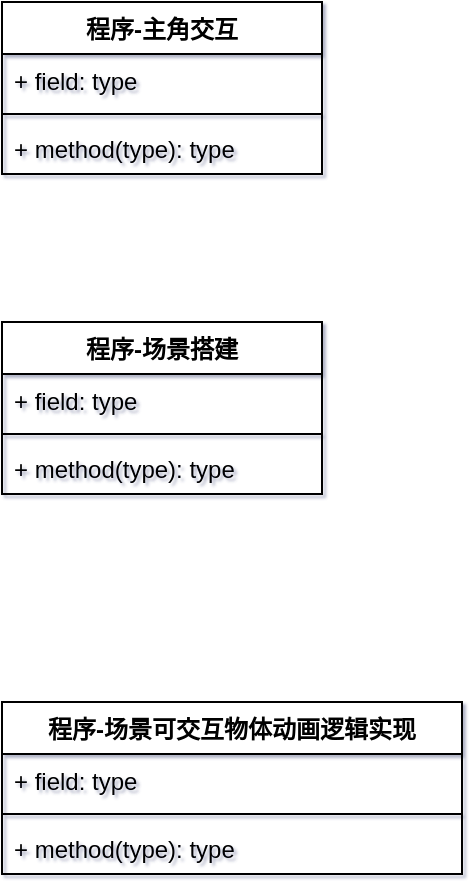 <mxfile version="26.0.16" pages="4">
  <diagram name="基础分工" id="ZhmZTOrXltv5evSr5LJi">
    <mxGraphModel dx="1012" dy="595" grid="1" gridSize="10" guides="1" tooltips="1" connect="1" arrows="1" fold="1" page="0" pageScale="1" pageWidth="827" pageHeight="1169" background="#FFFFFF" math="0" shadow="1">
      <root>
        <mxCell id="0" />
        <mxCell id="1" parent="0" />
        <mxCell id="pUHc3qH6SCv7aCTWkzH2-16" value="程序-主角交互" style="swimlane;fontStyle=1;align=center;verticalAlign=top;childLayout=stackLayout;horizontal=1;startSize=26;horizontalStack=0;resizeParent=1;resizeParentMax=0;resizeLast=0;collapsible=1;marginBottom=0;whiteSpace=wrap;html=1;" parent="1" vertex="1">
          <mxGeometry x="160" y="250" width="160" height="86" as="geometry" />
        </mxCell>
        <mxCell id="pUHc3qH6SCv7aCTWkzH2-17" value="+ field: type" style="text;strokeColor=none;fillColor=none;align=left;verticalAlign=top;spacingLeft=4;spacingRight=4;overflow=hidden;rotatable=0;points=[[0,0.5],[1,0.5]];portConstraint=eastwest;whiteSpace=wrap;html=1;" parent="pUHc3qH6SCv7aCTWkzH2-16" vertex="1">
          <mxGeometry y="26" width="160" height="26" as="geometry" />
        </mxCell>
        <mxCell id="pUHc3qH6SCv7aCTWkzH2-18" value="" style="line;strokeWidth=1;fillColor=none;align=left;verticalAlign=middle;spacingTop=-1;spacingLeft=3;spacingRight=3;rotatable=0;labelPosition=right;points=[];portConstraint=eastwest;strokeColor=inherit;" parent="pUHc3qH6SCv7aCTWkzH2-16" vertex="1">
          <mxGeometry y="52" width="160" height="8" as="geometry" />
        </mxCell>
        <mxCell id="pUHc3qH6SCv7aCTWkzH2-19" value="+ method(type): type" style="text;strokeColor=none;fillColor=none;align=left;verticalAlign=top;spacingLeft=4;spacingRight=4;overflow=hidden;rotatable=0;points=[[0,0.5],[1,0.5]];portConstraint=eastwest;whiteSpace=wrap;html=1;" parent="pUHc3qH6SCv7aCTWkzH2-16" vertex="1">
          <mxGeometry y="60" width="160" height="26" as="geometry" />
        </mxCell>
        <mxCell id="pUHc3qH6SCv7aCTWkzH2-20" value="程序-场景搭建" style="swimlane;fontStyle=1;align=center;verticalAlign=top;childLayout=stackLayout;horizontal=1;startSize=26;horizontalStack=0;resizeParent=1;resizeParentMax=0;resizeLast=0;collapsible=1;marginBottom=0;whiteSpace=wrap;html=1;" parent="1" vertex="1">
          <mxGeometry x="160" y="410" width="160" height="86" as="geometry" />
        </mxCell>
        <mxCell id="pUHc3qH6SCv7aCTWkzH2-21" value="+ field: type" style="text;strokeColor=none;fillColor=none;align=left;verticalAlign=top;spacingLeft=4;spacingRight=4;overflow=hidden;rotatable=0;points=[[0,0.5],[1,0.5]];portConstraint=eastwest;whiteSpace=wrap;html=1;" parent="pUHc3qH6SCv7aCTWkzH2-20" vertex="1">
          <mxGeometry y="26" width="160" height="26" as="geometry" />
        </mxCell>
        <mxCell id="pUHc3qH6SCv7aCTWkzH2-22" value="" style="line;strokeWidth=1;fillColor=none;align=left;verticalAlign=middle;spacingTop=-1;spacingLeft=3;spacingRight=3;rotatable=0;labelPosition=right;points=[];portConstraint=eastwest;strokeColor=inherit;" parent="pUHc3qH6SCv7aCTWkzH2-20" vertex="1">
          <mxGeometry y="52" width="160" height="8" as="geometry" />
        </mxCell>
        <mxCell id="pUHc3qH6SCv7aCTWkzH2-23" value="+ method(type): type" style="text;strokeColor=none;fillColor=none;align=left;verticalAlign=top;spacingLeft=4;spacingRight=4;overflow=hidden;rotatable=0;points=[[0,0.5],[1,0.5]];portConstraint=eastwest;whiteSpace=wrap;html=1;" parent="pUHc3qH6SCv7aCTWkzH2-20" vertex="1">
          <mxGeometry y="60" width="160" height="26" as="geometry" />
        </mxCell>
        <mxCell id="pUHc3qH6SCv7aCTWkzH2-24" value="程序-场景可交互物体动画逻辑实现" style="swimlane;fontStyle=1;align=center;verticalAlign=top;childLayout=stackLayout;horizontal=1;startSize=26;horizontalStack=0;resizeParent=1;resizeParentMax=0;resizeLast=0;collapsible=1;marginBottom=0;whiteSpace=wrap;html=1;" parent="1" vertex="1">
          <mxGeometry x="160" y="600" width="230" height="86" as="geometry" />
        </mxCell>
        <mxCell id="pUHc3qH6SCv7aCTWkzH2-25" value="+ field: type" style="text;strokeColor=none;fillColor=none;align=left;verticalAlign=top;spacingLeft=4;spacingRight=4;overflow=hidden;rotatable=0;points=[[0,0.5],[1,0.5]];portConstraint=eastwest;whiteSpace=wrap;html=1;" parent="pUHc3qH6SCv7aCTWkzH2-24" vertex="1">
          <mxGeometry y="26" width="230" height="26" as="geometry" />
        </mxCell>
        <mxCell id="pUHc3qH6SCv7aCTWkzH2-26" value="" style="line;strokeWidth=1;fillColor=none;align=left;verticalAlign=middle;spacingTop=-1;spacingLeft=3;spacingRight=3;rotatable=0;labelPosition=right;points=[];portConstraint=eastwest;strokeColor=inherit;" parent="pUHc3qH6SCv7aCTWkzH2-24" vertex="1">
          <mxGeometry y="52" width="230" height="8" as="geometry" />
        </mxCell>
        <mxCell id="pUHc3qH6SCv7aCTWkzH2-27" value="+ method(type): type" style="text;strokeColor=none;fillColor=none;align=left;verticalAlign=top;spacingLeft=4;spacingRight=4;overflow=hidden;rotatable=0;points=[[0,0.5],[1,0.5]];portConstraint=eastwest;whiteSpace=wrap;html=1;" parent="pUHc3qH6SCv7aCTWkzH2-24" vertex="1">
          <mxGeometry y="60" width="230" height="26" as="geometry" />
        </mxCell>
      </root>
    </mxGraphModel>
  </diagram>
  <diagram id="fp0wUfClVPc9PZTUaFif" name="场景1--家--关卡设计图">
    <mxGraphModel dx="1239" dy="493" grid="1" gridSize="10" guides="1" tooltips="1" connect="1" arrows="1" fold="1" page="0" pageScale="1" pageWidth="827" pageHeight="1169" math="0" shadow="0">
      <root>
        <mxCell id="0" />
        <mxCell id="1" parent="0" />
        <mxCell id="oesAaFqMvsoEDFKTNk8T-1" value="玩家出生点" style="whiteSpace=wrap;html=1;aspect=fixed;" vertex="1" parent="1">
          <mxGeometry x="-120" y="150" width="80" height="80" as="geometry" />
        </mxCell>
        <mxCell id="oesAaFqMvsoEDFKTNk8T-2" value="" style="rounded=0;whiteSpace=wrap;html=1;" vertex="1" parent="1">
          <mxGeometry x="-40" y="170" width="420" height="40" as="geometry" />
        </mxCell>
      </root>
    </mxGraphModel>
  </diagram>
  <diagram id="6ZoCyCV714dln7Ors0Cf" name="场景2--实验室--关卡设计图">
    <mxGraphModel dx="1553" dy="913" grid="1" gridSize="10" guides="1" tooltips="1" connect="1" arrows="1" fold="1" page="0" pageScale="1" pageWidth="827" pageHeight="1169" math="0" shadow="0">
      <root>
        <mxCell id="0" />
        <mxCell id="1" parent="0" />
      </root>
    </mxGraphModel>
  </diagram>
  <diagram id="-FcuOUUSJqazGYxgUx47" name="场景3--医院--关卡设计图">
    <mxGraphModel dx="1553" dy="913" grid="1" gridSize="10" guides="1" tooltips="1" connect="1" arrows="1" fold="1" page="0" pageScale="1" pageWidth="827" pageHeight="1169" math="0" shadow="0">
      <root>
        <mxCell id="0" />
        <mxCell id="1" parent="0" />
      </root>
    </mxGraphModel>
  </diagram>
</mxfile>
